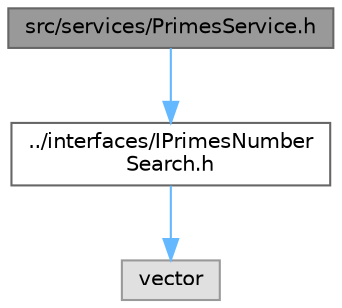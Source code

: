 digraph "src/services/PrimesService.h"
{
 // LATEX_PDF_SIZE
  bgcolor="transparent";
  edge [fontname=Helvetica,fontsize=10,labelfontname=Helvetica,labelfontsize=10];
  node [fontname=Helvetica,fontsize=10,shape=box,height=0.2,width=0.4];
  Node1 [id="Node000001",label="src/services/PrimesService.h",height=0.2,width=0.4,color="gray40", fillcolor="grey60", style="filled", fontcolor="black",tooltip="Servicio para obtener números primos usando un algoritmo específico."];
  Node1 -> Node2 [id="edge1_Node000001_Node000002",color="steelblue1",style="solid",tooltip=" "];
  Node2 [id="Node000002",label="../interfaces/IPrimesNumber\lSearch.h",height=0.2,width=0.4,color="grey40", fillcolor="white", style="filled",URL="$_i_primes_number_search_8h.html",tooltip="Interfaz para la búsqueda de números primos."];
  Node2 -> Node3 [id="edge2_Node000002_Node000003",color="steelblue1",style="solid",tooltip=" "];
  Node3 [id="Node000003",label="vector",height=0.2,width=0.4,color="grey60", fillcolor="#E0E0E0", style="filled",tooltip=" "];
}

